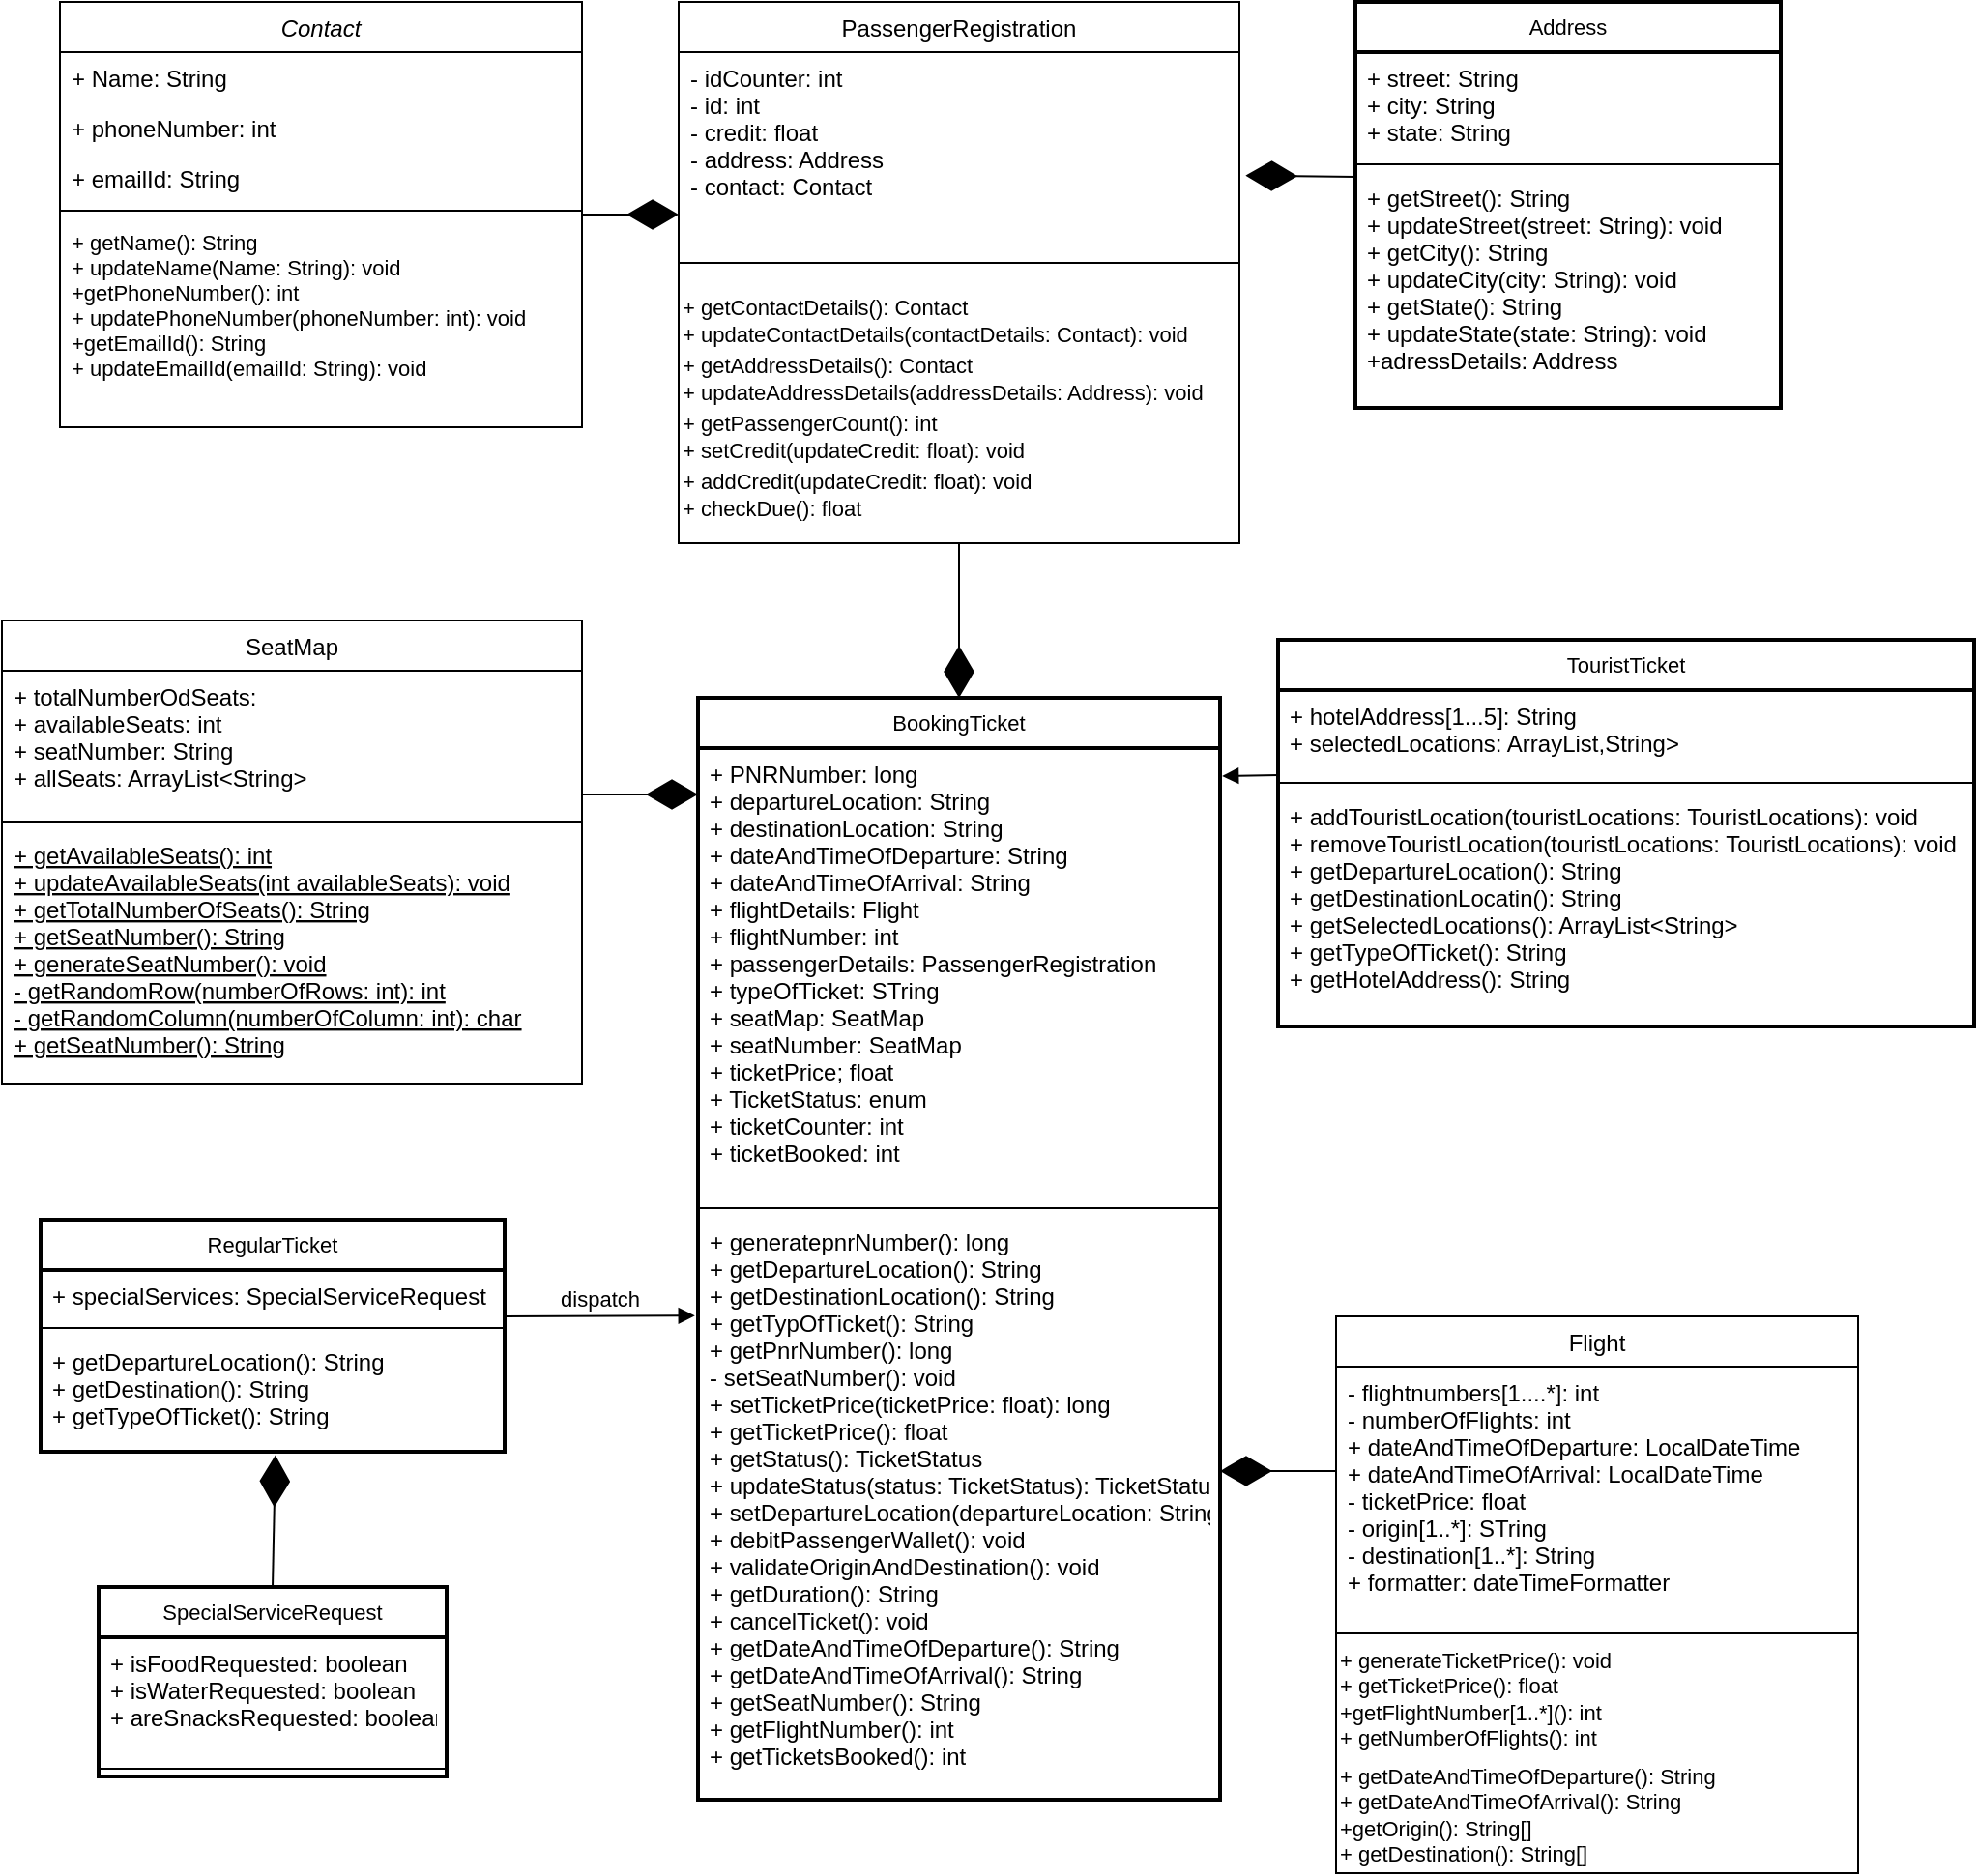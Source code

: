 <mxfile version="13.10.1" type="github"><diagram id="C5RBs43oDa-KdzZeNtuy" name="Page-1"><mxGraphModel dx="1038" dy="1749" grid="1" gridSize="10" guides="1" tooltips="1" connect="1" arrows="1" fold="1" page="1" pageScale="1" pageWidth="827" pageHeight="1169" math="0" shadow="0"><root><mxCell id="WIyWlLk6GJQsqaUBKTNV-0"/><mxCell id="WIyWlLk6GJQsqaUBKTNV-1" parent="WIyWlLk6GJQsqaUBKTNV-0"/><mxCell id="zkfFHV4jXpPFQw0GAbJ--0" value="Contact" style="swimlane;fontStyle=2;align=center;verticalAlign=top;childLayout=stackLayout;horizontal=1;startSize=26;horizontalStack=0;resizeParent=1;resizeLast=0;collapsible=1;marginBottom=0;rounded=0;shadow=0;strokeWidth=1;" parent="WIyWlLk6GJQsqaUBKTNV-1" vertex="1"><mxGeometry x="40" width="270" height="220" as="geometry"><mxRectangle x="230" y="140" width="160" height="26" as="alternateBounds"/></mxGeometry></mxCell><mxCell id="zkfFHV4jXpPFQw0GAbJ--1" value="+ Name: String" style="text;align=left;verticalAlign=top;spacingLeft=4;spacingRight=4;overflow=hidden;rotatable=0;points=[[0,0.5],[1,0.5]];portConstraint=eastwest;" parent="zkfFHV4jXpPFQw0GAbJ--0" vertex="1"><mxGeometry y="26" width="270" height="26" as="geometry"/></mxCell><mxCell id="zkfFHV4jXpPFQw0GAbJ--2" value="+ phoneNumber: int" style="text;align=left;verticalAlign=top;spacingLeft=4;spacingRight=4;overflow=hidden;rotatable=0;points=[[0,0.5],[1,0.5]];portConstraint=eastwest;rounded=0;shadow=0;html=0;" parent="zkfFHV4jXpPFQw0GAbJ--0" vertex="1"><mxGeometry y="52" width="270" height="26" as="geometry"/></mxCell><mxCell id="zkfFHV4jXpPFQw0GAbJ--3" value="+ emailId: String" style="text;align=left;verticalAlign=top;spacingLeft=4;spacingRight=4;overflow=hidden;rotatable=0;points=[[0,0.5],[1,0.5]];portConstraint=eastwest;rounded=0;shadow=0;html=0;" parent="zkfFHV4jXpPFQw0GAbJ--0" vertex="1"><mxGeometry y="78" width="270" height="26" as="geometry"/></mxCell><mxCell id="zkfFHV4jXpPFQw0GAbJ--4" value="" style="line;html=1;strokeWidth=1;align=left;verticalAlign=middle;spacingTop=-1;spacingLeft=3;spacingRight=3;rotatable=0;labelPosition=right;points=[];portConstraint=eastwest;" parent="zkfFHV4jXpPFQw0GAbJ--0" vertex="1"><mxGeometry y="104" width="270" height="8" as="geometry"/></mxCell><mxCell id="zkfFHV4jXpPFQw0GAbJ--5" value="+ getName(): String&#10;+ updateName(Name: String): void&#10;+getPhoneNumber(): int&#10;+ updatePhoneNumber(phoneNumber: int): void&#10;+getEmailId(): String&#10;+ updateEmailId(emailId: String): void" style="text;align=left;verticalAlign=middle;spacingLeft=4;spacingRight=4;overflow=hidden;rotatable=0;points=[[0,0.5],[1,0.5]];portConstraint=eastwest;spacingBottom=-1;strokeWidth=2;fontSize=11;" parent="zkfFHV4jXpPFQw0GAbJ--0" vertex="1"><mxGeometry y="112" width="270" height="88" as="geometry"/></mxCell><mxCell id="zkfFHV4jXpPFQw0GAbJ--6" value="SeatMap" style="swimlane;fontStyle=0;align=center;verticalAlign=top;childLayout=stackLayout;horizontal=1;startSize=26;horizontalStack=0;resizeParent=1;resizeLast=0;collapsible=1;marginBottom=0;rounded=0;shadow=0;strokeWidth=1;" parent="WIyWlLk6GJQsqaUBKTNV-1" vertex="1"><mxGeometry x="10" y="320" width="300" height="240" as="geometry"><mxRectangle x="130" y="380" width="160" height="26" as="alternateBounds"/></mxGeometry></mxCell><mxCell id="zkfFHV4jXpPFQw0GAbJ--7" value="+ totalNumberOdSeats:&#10;+ availableSeats: int&#10;+ seatNumber: String&#10;+ allSeats: ArrayList&lt;String&gt;" style="text;align=left;verticalAlign=top;spacingLeft=4;spacingRight=4;overflow=hidden;rotatable=0;points=[[0,0.5],[1,0.5]];portConstraint=eastwest;" parent="zkfFHV4jXpPFQw0GAbJ--6" vertex="1"><mxGeometry y="26" width="300" height="74" as="geometry"/></mxCell><mxCell id="zkfFHV4jXpPFQw0GAbJ--9" value="" style="line;html=1;strokeWidth=1;align=left;verticalAlign=middle;spacingTop=-1;spacingLeft=3;spacingRight=3;rotatable=0;labelPosition=right;points=[];portConstraint=eastwest;" parent="zkfFHV4jXpPFQw0GAbJ--6" vertex="1"><mxGeometry y="100" width="300" height="8" as="geometry"/></mxCell><mxCell id="zkfFHV4jXpPFQw0GAbJ--10" value="+ getAvailableSeats(): int&#10;+ updateAvailableSeats(int availableSeats): void&#10;+ getTotalNumberOfSeats(): String&#10;+ getSeatNumber(): String&#10;+ generateSeatNumber(): void&#10;- getRandomRow(numberOfRows: int): int&#10;- getRandomColumn(numberOfColumn: int): char&#10;+ getSeatNumber(): String" style="text;align=left;verticalAlign=top;spacingLeft=4;spacingRight=4;overflow=hidden;rotatable=0;points=[[0,0.5],[1,0.5]];portConstraint=eastwest;fontStyle=4" parent="zkfFHV4jXpPFQw0GAbJ--6" vertex="1"><mxGeometry y="108" width="300" height="120" as="geometry"/></mxCell><mxCell id="zkfFHV4jXpPFQw0GAbJ--13" value="Flight" style="swimlane;fontStyle=0;align=center;verticalAlign=top;childLayout=stackLayout;horizontal=1;startSize=26;horizontalStack=0;resizeParent=1;resizeLast=0;collapsible=1;marginBottom=0;rounded=0;shadow=0;strokeWidth=1;" parent="WIyWlLk6GJQsqaUBKTNV-1" vertex="1"><mxGeometry x="700" y="680" width="270" height="288" as="geometry"><mxRectangle x="340" y="380" width="170" height="26" as="alternateBounds"/></mxGeometry></mxCell><mxCell id="zkfFHV4jXpPFQw0GAbJ--14" value="- flightnumbers[1....*]: int&#10;- numberOfFlights: int&#10;+ dateAndTimeOfDeparture: LocalDateTime&#10;+ dateAndTimeOfArrival: LocalDateTime&#10;- ticketPrice: float&#10;- origin[1..*]: STring&#10;- destination[1..*]: String&#10;+ formatter: dateTimeFormatter" style="text;align=left;verticalAlign=top;spacingLeft=4;spacingRight=4;overflow=hidden;rotatable=0;points=[[0,0.5],[1,0.5]];portConstraint=eastwest;" parent="zkfFHV4jXpPFQw0GAbJ--13" vertex="1"><mxGeometry y="26" width="270" height="134" as="geometry"/></mxCell><mxCell id="zkfFHV4jXpPFQw0GAbJ--15" value="" style="line;html=1;strokeWidth=1;align=left;verticalAlign=middle;spacingTop=-1;spacingLeft=3;spacingRight=3;rotatable=0;labelPosition=right;points=[];portConstraint=eastwest;" parent="zkfFHV4jXpPFQw0GAbJ--13" vertex="1"><mxGeometry y="160" width="270" height="8" as="geometry"/></mxCell><mxCell id="6cCV9Z1pyBIWbcLHMtPY-19" value="&lt;span&gt;+ generateTicketPrice(): void&lt;/span&gt;&lt;br&gt;&lt;span&gt;+ getTicketPrice(): float&lt;/span&gt;&lt;br&gt;&lt;span&gt;+getFlightNumber[1..*](): int&lt;/span&gt;&lt;br&gt;&lt;span&gt;+ getNumberOfFlights(): int&lt;/span&gt;" style="text;html=1;align=left;verticalAlign=middle;resizable=0;points=[];autosize=1;fontSize=11;" vertex="1" parent="zkfFHV4jXpPFQw0GAbJ--13"><mxGeometry y="168" width="270" height="60" as="geometry"/></mxCell><mxCell id="6cCV9Z1pyBIWbcLHMtPY-22" value="&lt;span&gt;+ getDateAndTimeOfDeparture(): String&lt;/span&gt;&lt;br&gt;&lt;span&gt;+ getDateAndTimeOfArrival(): String&lt;/span&gt;&lt;br&gt;&lt;span&gt;+getOrigin(): String[]&lt;/span&gt;&lt;br&gt;&lt;span&gt;+ getDestination(): String[]&lt;/span&gt;" style="text;html=1;align=left;verticalAlign=middle;resizable=0;points=[];autosize=1;fontSize=11;" vertex="1" parent="zkfFHV4jXpPFQw0GAbJ--13"><mxGeometry y="228" width="270" height="60" as="geometry"/></mxCell><mxCell id="zkfFHV4jXpPFQw0GAbJ--17" value="PassengerRegistration" style="swimlane;fontStyle=0;align=center;verticalAlign=top;childLayout=stackLayout;horizontal=1;startSize=26;horizontalStack=0;resizeParent=1;resizeLast=0;collapsible=1;marginBottom=0;rounded=0;shadow=0;strokeWidth=1;" parent="WIyWlLk6GJQsqaUBKTNV-1" vertex="1"><mxGeometry x="360" width="290" height="280" as="geometry"><mxRectangle x="550" y="140" width="160" height="26" as="alternateBounds"/></mxGeometry></mxCell><mxCell id="zkfFHV4jXpPFQw0GAbJ--18" value="- idCounter: int&#10;- id: int&#10;- credit: float&#10;- address: Address&#10;- contact: Contact" style="text;align=left;verticalAlign=top;spacingLeft=4;spacingRight=4;overflow=hidden;rotatable=0;points=[[0,0.5],[1,0.5]];portConstraint=eastwest;" parent="zkfFHV4jXpPFQw0GAbJ--17" vertex="1"><mxGeometry y="26" width="290" height="94" as="geometry"/></mxCell><mxCell id="6cCV9Z1pyBIWbcLHMtPY-7" value="" style="endArrow=diamondThin;endFill=1;endSize=24;html=1;fontSize=11;" edge="1" parent="zkfFHV4jXpPFQw0GAbJ--17"><mxGeometry width="160" relative="1" as="geometry"><mxPoint x="-50" y="110" as="sourcePoint"/><mxPoint y="110" as="targetPoint"/></mxGeometry></mxCell><mxCell id="zkfFHV4jXpPFQw0GAbJ--23" value="&amp;nbsp;" style="line;html=1;strokeWidth=1;align=left;verticalAlign=middle;spacingTop=-1;spacingLeft=3;spacingRight=3;rotatable=0;labelPosition=right;points=[];portConstraint=eastwest;" parent="zkfFHV4jXpPFQw0GAbJ--17" vertex="1"><mxGeometry y="120" width="290" height="30" as="geometry"/></mxCell><mxCell id="6cCV9Z1pyBIWbcLHMtPY-1" value="+ getContactDetails(): Contact&lt;br&gt;+ updateContactDetails(contactDetails: Contact): void" style="text;html=1;align=left;verticalAlign=middle;resizable=0;points=[];autosize=1;fontSize=11;" vertex="1" parent="zkfFHV4jXpPFQw0GAbJ--17"><mxGeometry y="150" width="290" height="30" as="geometry"/></mxCell><mxCell id="6cCV9Z1pyBIWbcLHMtPY-2" value="+ getAddressDetails(): Contact&lt;br&gt;+ updateAddressDetails(addressDetails: Address): void" style="text;html=1;align=left;verticalAlign=middle;resizable=0;points=[];autosize=1;fontSize=11;" vertex="1" parent="zkfFHV4jXpPFQw0GAbJ--17"><mxGeometry y="180" width="290" height="30" as="geometry"/></mxCell><mxCell id="6cCV9Z1pyBIWbcLHMtPY-3" value="+ getPassengerCount(): int&lt;br&gt;+ setCredit(updateCredit: float): void" style="text;html=1;align=left;verticalAlign=middle;resizable=0;points=[];autosize=1;fontSize=11;" vertex="1" parent="zkfFHV4jXpPFQw0GAbJ--17"><mxGeometry y="210" width="290" height="30" as="geometry"/></mxCell><mxCell id="6cCV9Z1pyBIWbcLHMtPY-4" value="+ addCredit(updateCredit: float): void&lt;br&gt;+ checkDue(): float" style="text;html=1;align=left;verticalAlign=middle;resizable=0;points=[];autosize=1;fontSize=11;" vertex="1" parent="zkfFHV4jXpPFQw0GAbJ--17"><mxGeometry y="240" width="290" height="30" as="geometry"/></mxCell><mxCell id="6cCV9Z1pyBIWbcLHMtPY-12" value="Address" style="swimlane;fontStyle=0;align=center;verticalAlign=top;childLayout=stackLayout;horizontal=1;startSize=26;horizontalStack=0;resizeParent=1;resizeParentMax=0;resizeLast=0;collapsible=1;marginBottom=0;strokeColor=#000000;strokeWidth=2;fillColor=none;gradientColor=none;fontSize=11;" vertex="1" parent="WIyWlLk6GJQsqaUBKTNV-1"><mxGeometry x="710" width="220" height="210" as="geometry"/></mxCell><mxCell id="6cCV9Z1pyBIWbcLHMtPY-13" value="+ street: String&#10;+ city: String&#10;+ state: String" style="text;strokeColor=none;fillColor=none;align=left;verticalAlign=top;spacingLeft=4;spacingRight=4;overflow=hidden;rotatable=0;points=[[0,0.5],[1,0.5]];portConstraint=eastwest;" vertex="1" parent="6cCV9Z1pyBIWbcLHMtPY-12"><mxGeometry y="26" width="220" height="54" as="geometry"/></mxCell><mxCell id="6cCV9Z1pyBIWbcLHMtPY-14" value="" style="line;strokeWidth=1;fillColor=none;align=left;verticalAlign=middle;spacingTop=-1;spacingLeft=3;spacingRight=3;rotatable=0;labelPosition=right;points=[];portConstraint=eastwest;" vertex="1" parent="6cCV9Z1pyBIWbcLHMtPY-12"><mxGeometry y="80" width="220" height="8" as="geometry"/></mxCell><mxCell id="6cCV9Z1pyBIWbcLHMtPY-15" value="+ getStreet(): String&#10;+ updateStreet(street: String): void&#10;+ getCity(): String&#10;+ updateCity(city: String): void&#10;+ getState(): String&#10;+ updateState(state: String): void&#10;+adressDetails: Address" style="text;strokeColor=none;fillColor=none;align=left;verticalAlign=top;spacingLeft=4;spacingRight=4;overflow=hidden;rotatable=0;points=[[0,0.5],[1,0.5]];portConstraint=eastwest;" vertex="1" parent="6cCV9Z1pyBIWbcLHMtPY-12"><mxGeometry y="88" width="220" height="122" as="geometry"/></mxCell><mxCell id="6cCV9Z1pyBIWbcLHMtPY-17" value="" style="endArrow=diamondThin;endFill=1;endSize=24;html=1;fontSize=11;entryX=1.011;entryY=0.679;entryDx=0;entryDy=0;entryPerimeter=0;exitX=0.002;exitY=0.021;exitDx=0;exitDy=0;exitPerimeter=0;" edge="1" parent="WIyWlLk6GJQsqaUBKTNV-1" source="6cCV9Z1pyBIWbcLHMtPY-15" target="zkfFHV4jXpPFQw0GAbJ--18"><mxGeometry width="160" relative="1" as="geometry"><mxPoint x="840" y="120" as="sourcePoint"/><mxPoint x="680" y="120" as="targetPoint"/></mxGeometry></mxCell><mxCell id="6cCV9Z1pyBIWbcLHMtPY-23" value="RegularTicket" style="swimlane;fontStyle=0;align=center;verticalAlign=top;childLayout=stackLayout;horizontal=1;startSize=26;horizontalStack=0;resizeParent=1;resizeParentMax=0;resizeLast=0;collapsible=1;marginBottom=0;strokeColor=#000000;strokeWidth=2;fillColor=none;gradientColor=none;fontSize=11;" vertex="1" parent="WIyWlLk6GJQsqaUBKTNV-1"><mxGeometry x="30" y="630" width="240" height="120" as="geometry"/></mxCell><mxCell id="6cCV9Z1pyBIWbcLHMtPY-24" value="+ specialServices: SpecialServiceRequest" style="text;strokeColor=none;fillColor=none;align=left;verticalAlign=top;spacingLeft=4;spacingRight=4;overflow=hidden;rotatable=0;points=[[0,0.5],[1,0.5]];portConstraint=eastwest;" vertex="1" parent="6cCV9Z1pyBIWbcLHMtPY-23"><mxGeometry y="26" width="240" height="26" as="geometry"/></mxCell><mxCell id="6cCV9Z1pyBIWbcLHMtPY-25" value="" style="line;strokeWidth=1;fillColor=none;align=left;verticalAlign=middle;spacingTop=-1;spacingLeft=3;spacingRight=3;rotatable=0;labelPosition=right;points=[];portConstraint=eastwest;" vertex="1" parent="6cCV9Z1pyBIWbcLHMtPY-23"><mxGeometry y="52" width="240" height="8" as="geometry"/></mxCell><mxCell id="6cCV9Z1pyBIWbcLHMtPY-26" value="+ getDepartureLocation(): String&#10;+ getDestination(): String&#10;+ getTypeOfTicket(): String" style="text;strokeColor=none;fillColor=none;align=left;verticalAlign=top;spacingLeft=4;spacingRight=4;overflow=hidden;rotatable=0;points=[[0,0.5],[1,0.5]];portConstraint=eastwest;" vertex="1" parent="6cCV9Z1pyBIWbcLHMtPY-23"><mxGeometry y="60" width="240" height="60" as="geometry"/></mxCell><mxCell id="6cCV9Z1pyBIWbcLHMtPY-27" value="SpecialServiceRequest" style="swimlane;fontStyle=0;align=center;verticalAlign=top;childLayout=stackLayout;horizontal=1;startSize=26;horizontalStack=0;resizeParent=1;resizeParentMax=0;resizeLast=0;collapsible=1;marginBottom=0;strokeColor=#000000;strokeWidth=2;fillColor=none;gradientColor=none;fontSize=11;" vertex="1" parent="WIyWlLk6GJQsqaUBKTNV-1"><mxGeometry x="60" y="820" width="180" height="98" as="geometry"/></mxCell><mxCell id="6cCV9Z1pyBIWbcLHMtPY-28" value="+ isFoodRequested: boolean&#10;+ isWaterRequested: boolean&#10;+ areSnacksRequested: boolean" style="text;strokeColor=none;fillColor=none;align=left;verticalAlign=top;spacingLeft=4;spacingRight=4;overflow=hidden;rotatable=0;points=[[0,0.5],[1,0.5]];portConstraint=eastwest;" vertex="1" parent="6cCV9Z1pyBIWbcLHMtPY-27"><mxGeometry y="26" width="180" height="64" as="geometry"/></mxCell><mxCell id="6cCV9Z1pyBIWbcLHMtPY-29" value="" style="line;strokeWidth=1;fillColor=none;align=left;verticalAlign=middle;spacingTop=-1;spacingLeft=3;spacingRight=3;rotatable=0;labelPosition=right;points=[];portConstraint=eastwest;" vertex="1" parent="6cCV9Z1pyBIWbcLHMtPY-27"><mxGeometry y="90" width="180" height="8" as="geometry"/></mxCell><mxCell id="6cCV9Z1pyBIWbcLHMtPY-31" value="" style="endArrow=diamondThin;endFill=1;endSize=24;html=1;fontSize=11;entryX=0.506;entryY=1.03;entryDx=0;entryDy=0;entryPerimeter=0;exitX=0.5;exitY=0;exitDx=0;exitDy=0;" edge="1" parent="WIyWlLk6GJQsqaUBKTNV-1" source="6cCV9Z1pyBIWbcLHMtPY-27" target="6cCV9Z1pyBIWbcLHMtPY-26"><mxGeometry width="160" relative="1" as="geometry"><mxPoint x="140" y="800" as="sourcePoint"/><mxPoint x="300" y="800" as="targetPoint"/></mxGeometry></mxCell><mxCell id="6cCV9Z1pyBIWbcLHMtPY-32" value="TouristTicket" style="swimlane;fontStyle=0;align=center;verticalAlign=top;childLayout=stackLayout;horizontal=1;startSize=26;horizontalStack=0;resizeParent=1;resizeParentMax=0;resizeLast=0;collapsible=1;marginBottom=0;strokeColor=#000000;strokeWidth=2;fillColor=none;gradientColor=none;fontSize=11;" vertex="1" parent="WIyWlLk6GJQsqaUBKTNV-1"><mxGeometry x="670" y="330" width="360" height="200" as="geometry"/></mxCell><mxCell id="6cCV9Z1pyBIWbcLHMtPY-33" value="+ hotelAddress[1...5]: String&#10;+ selectedLocations: ArrayList,String&gt;" style="text;strokeColor=none;fillColor=none;align=left;verticalAlign=top;spacingLeft=4;spacingRight=4;overflow=hidden;rotatable=0;points=[[0,0.5],[1,0.5]];portConstraint=eastwest;" vertex="1" parent="6cCV9Z1pyBIWbcLHMtPY-32"><mxGeometry y="26" width="360" height="44" as="geometry"/></mxCell><mxCell id="6cCV9Z1pyBIWbcLHMtPY-34" value="" style="line;strokeWidth=1;fillColor=none;align=left;verticalAlign=middle;spacingTop=-1;spacingLeft=3;spacingRight=3;rotatable=0;labelPosition=right;points=[];portConstraint=eastwest;" vertex="1" parent="6cCV9Z1pyBIWbcLHMtPY-32"><mxGeometry y="70" width="360" height="8" as="geometry"/></mxCell><mxCell id="6cCV9Z1pyBIWbcLHMtPY-35" value="+ addTouristLocation(touristLocations: TouristLocations): void&#10;+ removeTouristLocation(touristLocations: TouristLocations): void&#10;+ getDepartureLocation(): String&#10;+ getDestinationLocatin(): String&#10;+ getSelectedLocations(): ArrayList&lt;String&gt;&#10;+ getTypeOfTicket(): String&#10;+ getHotelAddress(): String" style="text;strokeColor=none;fillColor=none;align=left;verticalAlign=top;spacingLeft=4;spacingRight=4;overflow=hidden;rotatable=0;points=[[0,0.5],[1,0.5]];portConstraint=eastwest;" vertex="1" parent="6cCV9Z1pyBIWbcLHMtPY-32"><mxGeometry y="78" width="360" height="122" as="geometry"/></mxCell><mxCell id="6cCV9Z1pyBIWbcLHMtPY-36" value="BookingTicket" style="swimlane;fontStyle=0;align=center;verticalAlign=top;childLayout=stackLayout;horizontal=1;startSize=26;horizontalStack=0;resizeParent=1;resizeParentMax=0;resizeLast=0;collapsible=1;marginBottom=0;strokeColor=#000000;strokeWidth=2;fillColor=none;gradientColor=none;fontSize=11;" vertex="1" parent="WIyWlLk6GJQsqaUBKTNV-1"><mxGeometry x="370" y="360" width="270" height="570" as="geometry"/></mxCell><mxCell id="6cCV9Z1pyBIWbcLHMtPY-37" value="+ PNRNumber: long&#10;+ departureLocation: String&#10;+ destinationLocation: String&#10;+ dateAndTimeOfDeparture: String&#10;+ dateAndTimeOfArrival: String&#10;+ flightDetails: Flight&#10;+ flightNumber: int&#10;+ passengerDetails: PassengerRegistration&#10;+ typeOfTicket: STring&#10;+ seatMap: SeatMap&#10;+ seatNumber: SeatMap&#10;+ ticketPrice; float&#10;+ TicketStatus: enum&#10;+ ticketCounter: int&#10;+ ticketBooked: int" style="text;strokeColor=none;fillColor=none;align=left;verticalAlign=top;spacingLeft=4;spacingRight=4;overflow=hidden;rotatable=0;points=[[0,0.5],[1,0.5]];portConstraint=eastwest;" vertex="1" parent="6cCV9Z1pyBIWbcLHMtPY-36"><mxGeometry y="26" width="270" height="234" as="geometry"/></mxCell><mxCell id="6cCV9Z1pyBIWbcLHMtPY-38" value="" style="line;strokeWidth=1;fillColor=none;align=left;verticalAlign=middle;spacingTop=-1;spacingLeft=3;spacingRight=3;rotatable=0;labelPosition=right;points=[];portConstraint=eastwest;" vertex="1" parent="6cCV9Z1pyBIWbcLHMtPY-36"><mxGeometry y="260" width="270" height="8" as="geometry"/></mxCell><mxCell id="6cCV9Z1pyBIWbcLHMtPY-39" value="+ generatepnrNumber(): long&#10;+ getDepartureLocation(): String&#10;+ getDestinationLocation(): String&#10;+ getTypOfTicket(): String&#10;+ getPnrNumber(): long&#10;- setSeatNumber(): void&#10;+ setTicketPrice(ticketPrice: float): long&#10;+ getTicketPrice(): float&#10;+ getStatus(): TicketStatus&#10;+ updateStatus(status: TicketStatus): TicketStatus&#10;+ setDepartureLocation(departureLocation: String): void&#10;+ debitPassengerWallet(): void&#10;+ validateOriginAndDestination(): void&#10;+ getDuration(): String&#10;+ cancelTicket(): void&#10;+ getDateAndTimeOfDeparture(): String&#10;+ getDateAndTimeOfArrival(): String&#10;+ getSeatNumber(): String&#10;+ getFlightNumber(): int&#10;+ getTicketsBooked(): int&#10;" style="text;strokeColor=none;fillColor=none;align=left;verticalAlign=top;spacingLeft=4;spacingRight=4;overflow=hidden;rotatable=0;points=[[0,0.5],[1,0.5]];portConstraint=eastwest;" vertex="1" parent="6cCV9Z1pyBIWbcLHMtPY-36"><mxGeometry y="268" width="270" height="302" as="geometry"/></mxCell><mxCell id="6cCV9Z1pyBIWbcLHMtPY-40" value="" style="endArrow=diamondThin;endFill=1;endSize=24;html=1;fontSize=11;" edge="1" parent="WIyWlLk6GJQsqaUBKTNV-1"><mxGeometry width="160" relative="1" as="geometry"><mxPoint x="310" y="410" as="sourcePoint"/><mxPoint x="370" y="410" as="targetPoint"/></mxGeometry></mxCell><mxCell id="6cCV9Z1pyBIWbcLHMtPY-42" value="" style="html=1;verticalAlign=bottom;endArrow=block;fontSize=11;entryX=1.004;entryY=0.062;entryDx=0;entryDy=0;entryPerimeter=0;" edge="1" parent="WIyWlLk6GJQsqaUBKTNV-1" target="6cCV9Z1pyBIWbcLHMtPY-37"><mxGeometry width="80" relative="1" as="geometry"><mxPoint x="670" y="400" as="sourcePoint"/><mxPoint x="655" y="402" as="targetPoint"/></mxGeometry></mxCell><mxCell id="6cCV9Z1pyBIWbcLHMtPY-44" value="" style="endArrow=diamondThin;endFill=1;endSize=24;html=1;fontSize=11;exitX=0.5;exitY=1;exitDx=0;exitDy=0;" edge="1" parent="WIyWlLk6GJQsqaUBKTNV-1" source="zkfFHV4jXpPFQw0GAbJ--17" target="6cCV9Z1pyBIWbcLHMtPY-36"><mxGeometry width="160" relative="1" as="geometry"><mxPoint x="420" y="340" as="sourcePoint"/><mxPoint x="473" y="360" as="targetPoint"/></mxGeometry></mxCell><mxCell id="6cCV9Z1pyBIWbcLHMtPY-47" value="" style="endArrow=diamondThin;endFill=1;endSize=24;html=1;fontSize=11;" edge="1" parent="WIyWlLk6GJQsqaUBKTNV-1"><mxGeometry width="160" relative="1" as="geometry"><mxPoint x="700" y="760" as="sourcePoint"/><mxPoint x="640" y="760" as="targetPoint"/></mxGeometry></mxCell><mxCell id="6cCV9Z1pyBIWbcLHMtPY-49" value="dispatch" style="html=1;verticalAlign=bottom;endArrow=block;fontSize=11;entryX=-0.006;entryY=0.171;entryDx=0;entryDy=0;entryPerimeter=0;" edge="1" parent="WIyWlLk6GJQsqaUBKTNV-1" target="6cCV9Z1pyBIWbcLHMtPY-39"><mxGeometry width="80" relative="1" as="geometry"><mxPoint x="270" y="680" as="sourcePoint"/><mxPoint x="350" y="680" as="targetPoint"/></mxGeometry></mxCell></root></mxGraphModel></diagram></mxfile>